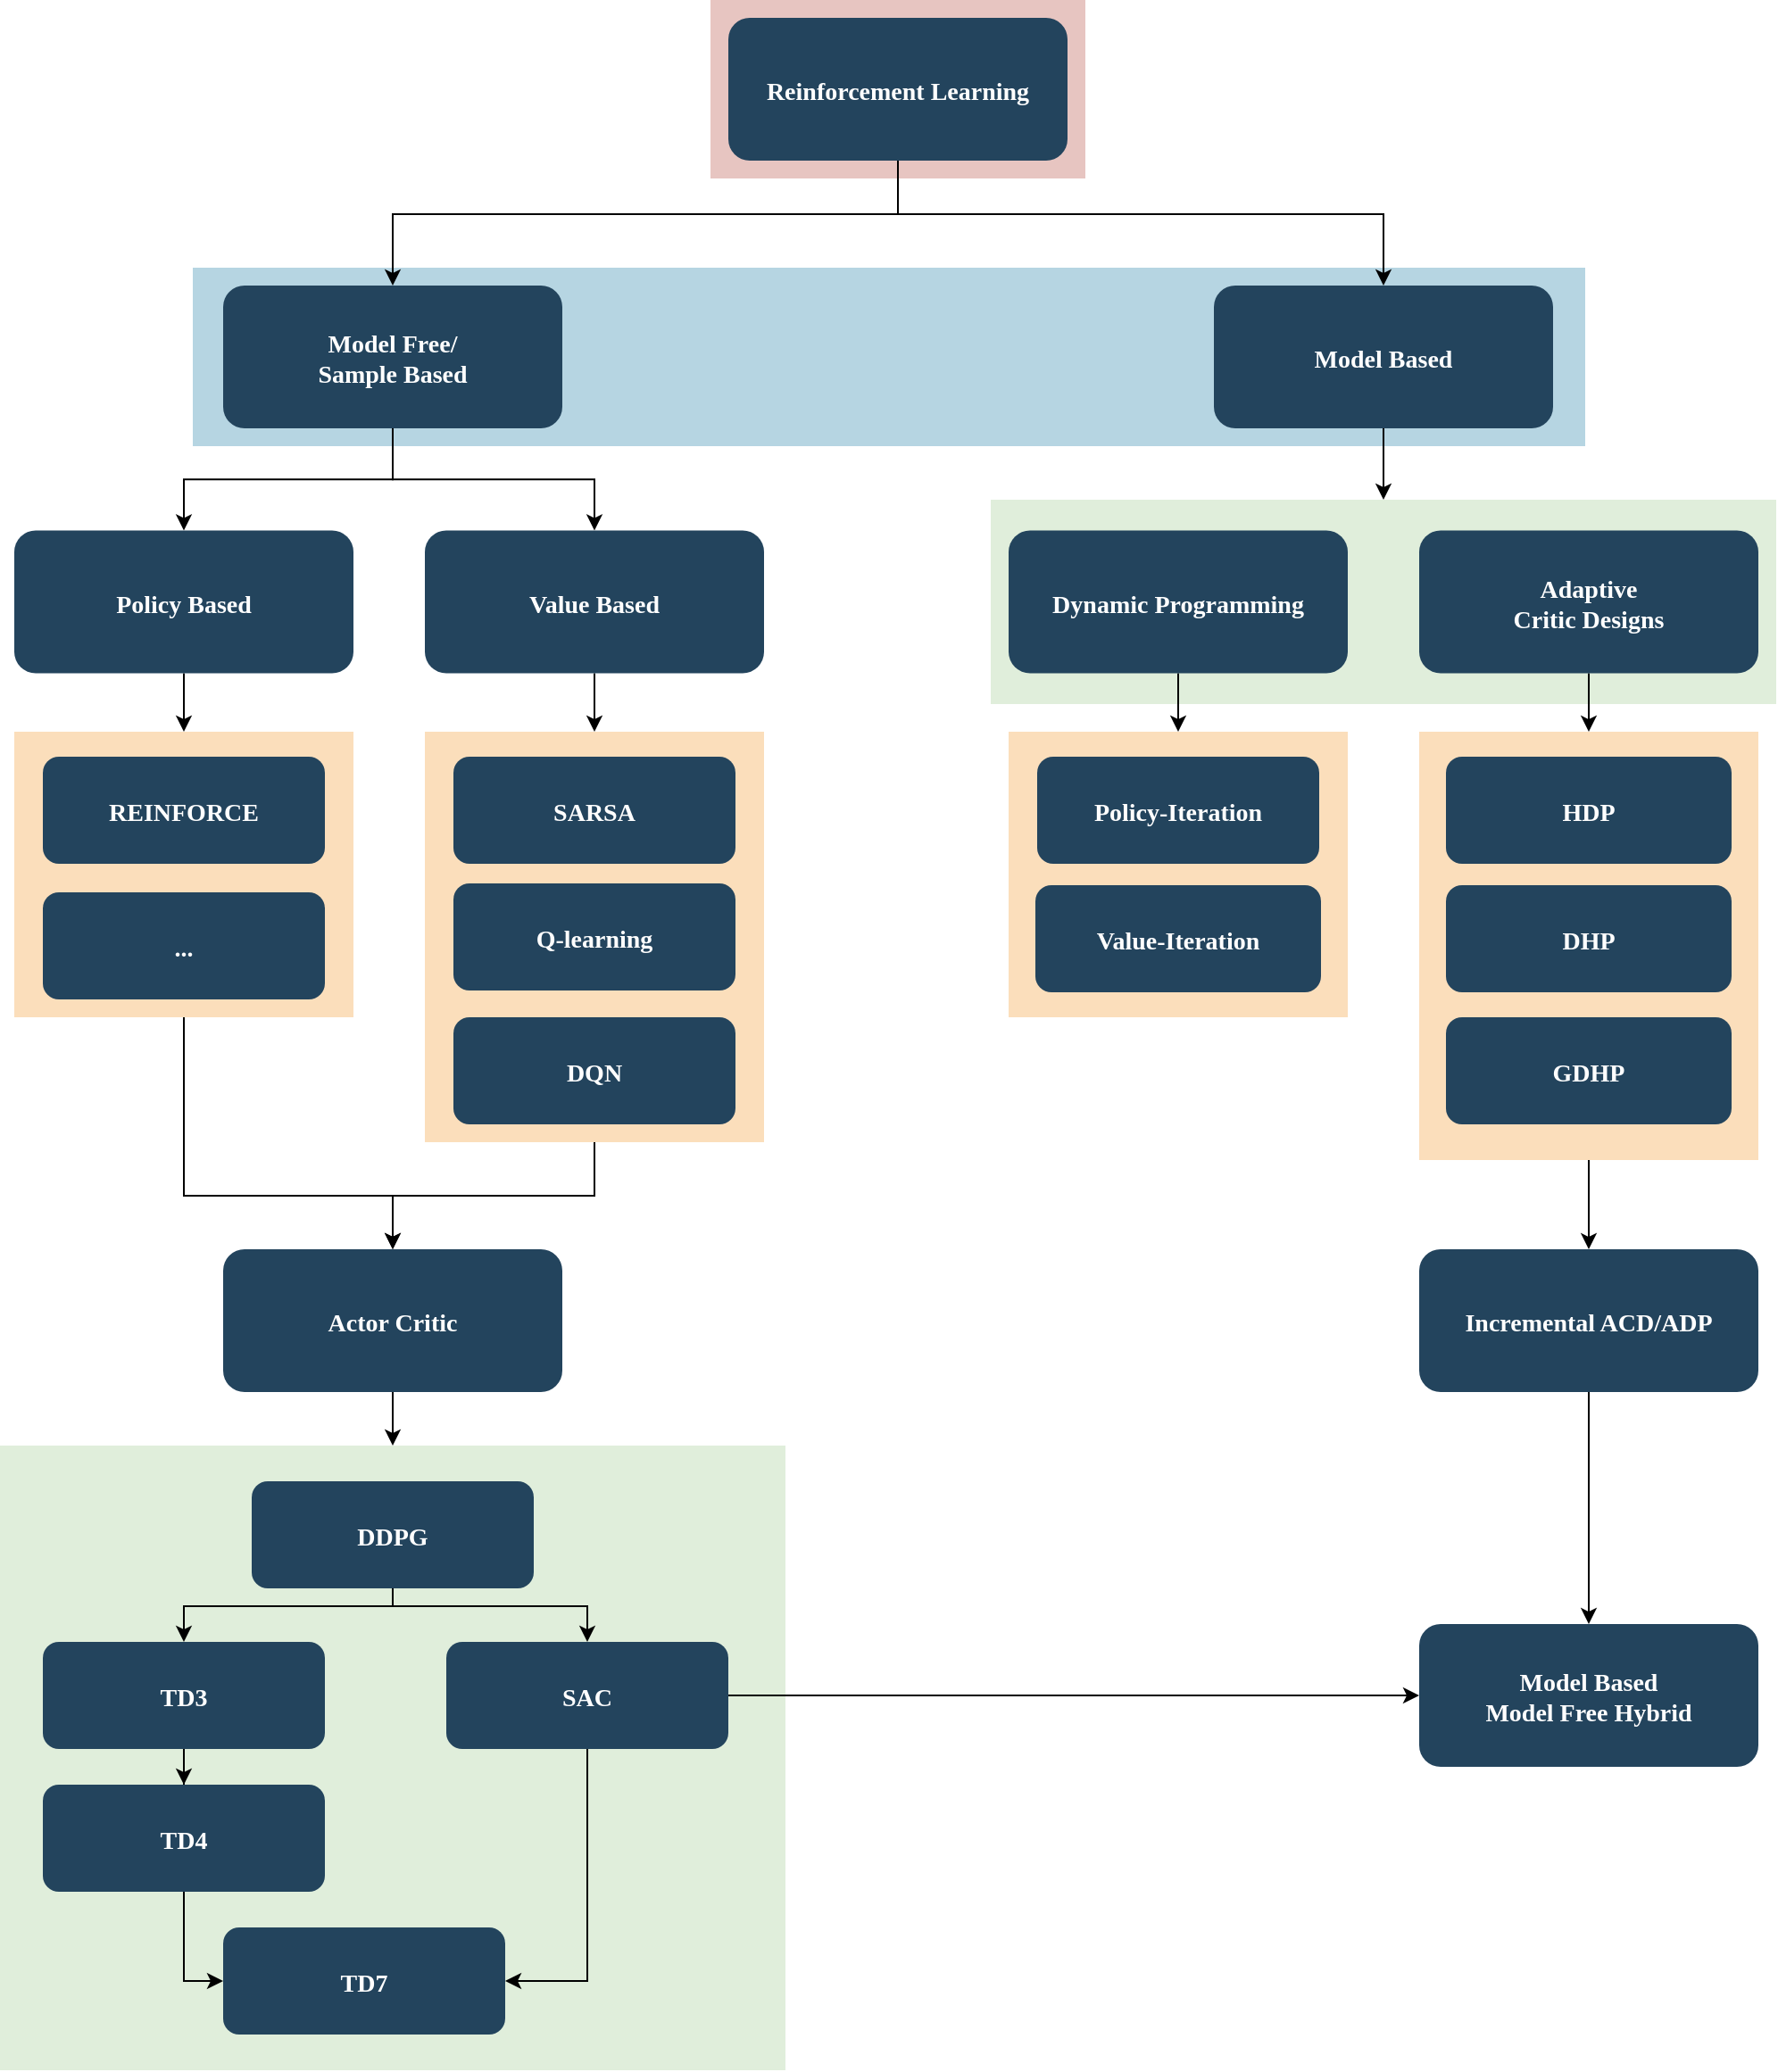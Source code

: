 <mxfile version="23.0.2" type="device">
  <diagram name="Page-1" id="2c0d36ab-eaac-3732-788b-9136903baeff">
    <mxGraphModel dx="1050" dy="717" grid="1" gridSize="10" guides="1" tooltips="1" connect="1" arrows="1" fold="1" page="1" pageScale="1.5" pageWidth="1169" pageHeight="827" background="none" math="0" shadow="0">
      <root>
        <mxCell id="0" />
        <mxCell id="1" parent="0" />
        <mxCell id="oTm5nmwh7l5USbTph1Lh-193" value="" style="fillColor=#D9EAD3;strokeColor=none;gradientColor=none;opacity=80;" parent="1" vertex="1">
          <mxGeometry x="62" y="869.99" width="440" height="350.01" as="geometry" />
        </mxCell>
        <mxCell id="oTm5nmwh7l5USbTph1Lh-190" value="" style="fillColor=#D9EAD3;strokeColor=none;gradientColor=none;opacity=80;" parent="1" vertex="1">
          <mxGeometry x="617" y="340" width="440" height="114.5" as="geometry" />
        </mxCell>
        <mxCell id="oTm5nmwh7l5USbTph1Lh-181" style="edgeStyle=orthogonalEdgeStyle;rounded=0;orthogonalLoop=1;jettySize=auto;html=1;" parent="1" source="oTm5nmwh7l5USbTph1Lh-176" target="oTm5nmwh7l5USbTph1Lh-131" edge="1">
          <mxGeometry relative="1" as="geometry" />
        </mxCell>
        <mxCell id="oTm5nmwh7l5USbTph1Lh-176" value="" style="fillColor=#F2931E;strokeColor=none;opacity=30;" parent="1" vertex="1">
          <mxGeometry x="300" y="470" width="190" height="230" as="geometry" />
        </mxCell>
        <mxCell id="oTm5nmwh7l5USbTph1Lh-159" value="" style="fillColor=#F2931E;strokeColor=none;opacity=30;" parent="1" vertex="1">
          <mxGeometry x="627" y="470" width="190" height="160" as="geometry" />
        </mxCell>
        <mxCell id="oTm5nmwh7l5USbTph1Lh-185" style="edgeStyle=orthogonalEdgeStyle;rounded=0;orthogonalLoop=1;jettySize=auto;html=1;" parent="1" source="oTm5nmwh7l5USbTph1Lh-140" target="oTm5nmwh7l5USbTph1Lh-184" edge="1">
          <mxGeometry relative="1" as="geometry" />
        </mxCell>
        <mxCell id="oTm5nmwh7l5USbTph1Lh-140" value="" style="fillColor=#F2931E;strokeColor=none;opacity=30;" parent="1" vertex="1">
          <mxGeometry x="857" y="470" width="190" height="240" as="geometry" />
        </mxCell>
        <mxCell id="123" value="" style="fillColor=#AE4132;strokeColor=none;opacity=30;" parent="1" vertex="1">
          <mxGeometry x="460" y="60.0" width="210" height="100.0" as="geometry" />
        </mxCell>
        <mxCell id="122" value="" style="fillColor=#10739E;strokeColor=none;opacity=30;" parent="1" vertex="1">
          <mxGeometry x="170" y="210" width="780" height="100" as="geometry" />
        </mxCell>
        <mxCell id="oTm5nmwh7l5USbTph1Lh-153" style="edgeStyle=orthogonalEdgeStyle;rounded=0;orthogonalLoop=1;jettySize=auto;html=1;" parent="1" source="2" target="13" edge="1">
          <mxGeometry relative="1" as="geometry">
            <Array as="points">
              <mxPoint x="565" y="180" />
              <mxPoint x="282" y="180" />
            </Array>
          </mxGeometry>
        </mxCell>
        <mxCell id="oTm5nmwh7l5USbTph1Lh-154" style="edgeStyle=orthogonalEdgeStyle;rounded=0;orthogonalLoop=1;jettySize=auto;html=1;" parent="1" source="2" target="12" edge="1">
          <mxGeometry relative="1" as="geometry">
            <Array as="points">
              <mxPoint x="565" y="180" />
              <mxPoint x="837" y="180" />
            </Array>
          </mxGeometry>
        </mxCell>
        <mxCell id="2" value="Reinforcement Learning" style="rounded=1;fillColor=#23445D;gradientColor=none;strokeColor=none;fontColor=#FFFFFF;fontStyle=1;fontFamily=Tahoma;fontSize=14" parent="1" vertex="1">
          <mxGeometry x="470" y="70" width="190" height="80" as="geometry" />
        </mxCell>
        <mxCell id="oTm5nmwh7l5USbTph1Lh-191" style="edgeStyle=orthogonalEdgeStyle;rounded=0;orthogonalLoop=1;jettySize=auto;html=1;" parent="1" source="12" target="oTm5nmwh7l5USbTph1Lh-190" edge="1">
          <mxGeometry relative="1" as="geometry" />
        </mxCell>
        <mxCell id="12" value="Model Based" style="rounded=1;fillColor=#23445D;gradientColor=none;strokeColor=none;fontColor=#FFFFFF;fontStyle=1;fontFamily=Tahoma;fontSize=14" parent="1" vertex="1">
          <mxGeometry x="742.0" y="220" width="190" height="80" as="geometry" />
        </mxCell>
        <mxCell id="oTm5nmwh7l5USbTph1Lh-151" style="edgeStyle=orthogonalEdgeStyle;rounded=0;orthogonalLoop=1;jettySize=auto;html=1;" parent="1" source="13" target="oTm5nmwh7l5USbTph1Lh-129" edge="1">
          <mxGeometry relative="1" as="geometry" />
        </mxCell>
        <mxCell id="oTm5nmwh7l5USbTph1Lh-152" style="edgeStyle=orthogonalEdgeStyle;rounded=0;orthogonalLoop=1;jettySize=auto;html=1;" parent="1" source="13" target="oTm5nmwh7l5USbTph1Lh-130" edge="1">
          <mxGeometry relative="1" as="geometry" />
        </mxCell>
        <mxCell id="13" value="Model Free/&#xa;Sample Based" style="rounded=1;fillColor=#23445D;gradientColor=none;strokeColor=none;fontColor=#FFFFFF;fontStyle=1;fontFamily=Tahoma;fontSize=14" parent="1" vertex="1">
          <mxGeometry x="187" y="220" width="190" height="80" as="geometry" />
        </mxCell>
        <mxCell id="oTm5nmwh7l5USbTph1Lh-160" style="edgeStyle=orthogonalEdgeStyle;rounded=0;orthogonalLoop=1;jettySize=auto;html=1;entryX=0.5;entryY=0;entryDx=0;entryDy=0;" parent="1" source="oTm5nmwh7l5USbTph1Lh-125" target="oTm5nmwh7l5USbTph1Lh-159" edge="1">
          <mxGeometry relative="1" as="geometry" />
        </mxCell>
        <mxCell id="oTm5nmwh7l5USbTph1Lh-125" value="Dynamic Programming" style="rounded=1;fillColor=#23445D;gradientColor=none;strokeColor=none;fontColor=#FFFFFF;fontStyle=1;fontFamily=Tahoma;fontSize=14" parent="1" vertex="1">
          <mxGeometry x="627.0" y="357.25" width="190" height="80" as="geometry" />
        </mxCell>
        <mxCell id="oTm5nmwh7l5USbTph1Lh-161" style="edgeStyle=orthogonalEdgeStyle;rounded=0;orthogonalLoop=1;jettySize=auto;html=1;entryX=0.5;entryY=0;entryDx=0;entryDy=0;" parent="1" source="oTm5nmwh7l5USbTph1Lh-126" target="oTm5nmwh7l5USbTph1Lh-140" edge="1">
          <mxGeometry relative="1" as="geometry" />
        </mxCell>
        <mxCell id="oTm5nmwh7l5USbTph1Lh-126" value="Adaptive &#xa;Critic Designs" style="rounded=1;fillColor=#23445D;gradientColor=none;strokeColor=none;fontColor=#FFFFFF;fontStyle=1;fontFamily=Tahoma;fontSize=14" parent="1" vertex="1">
          <mxGeometry x="857.0" y="357.25" width="190" height="80" as="geometry" />
        </mxCell>
        <mxCell id="oTm5nmwh7l5USbTph1Lh-179" style="edgeStyle=orthogonalEdgeStyle;rounded=0;orthogonalLoop=1;jettySize=auto;html=1;entryX=0.5;entryY=0;entryDx=0;entryDy=0;" parent="1" source="oTm5nmwh7l5USbTph1Lh-129" target="oTm5nmwh7l5USbTph1Lh-162" edge="1">
          <mxGeometry relative="1" as="geometry" />
        </mxCell>
        <mxCell id="oTm5nmwh7l5USbTph1Lh-129" value="Policy Based" style="rounded=1;fillColor=#23445D;gradientColor=none;strokeColor=none;fontColor=#FFFFFF;fontStyle=1;fontFamily=Tahoma;fontSize=14" parent="1" vertex="1">
          <mxGeometry x="70" y="357.25" width="190" height="80" as="geometry" />
        </mxCell>
        <mxCell id="oTm5nmwh7l5USbTph1Lh-178" style="edgeStyle=orthogonalEdgeStyle;rounded=0;orthogonalLoop=1;jettySize=auto;html=1;entryX=0.5;entryY=0;entryDx=0;entryDy=0;" parent="1" source="oTm5nmwh7l5USbTph1Lh-130" target="oTm5nmwh7l5USbTph1Lh-176" edge="1">
          <mxGeometry relative="1" as="geometry" />
        </mxCell>
        <mxCell id="oTm5nmwh7l5USbTph1Lh-130" value="Value Based" style="rounded=1;fillColor=#23445D;gradientColor=none;strokeColor=none;fontColor=#FFFFFF;fontStyle=1;fontFamily=Tahoma;fontSize=14" parent="1" vertex="1">
          <mxGeometry x="300" y="357.25" width="190" height="80" as="geometry" />
        </mxCell>
        <mxCell id="oTm5nmwh7l5USbTph1Lh-195" style="edgeStyle=orthogonalEdgeStyle;rounded=0;orthogonalLoop=1;jettySize=auto;html=1;" parent="1" source="oTm5nmwh7l5USbTph1Lh-131" target="oTm5nmwh7l5USbTph1Lh-193" edge="1">
          <mxGeometry relative="1" as="geometry" />
        </mxCell>
        <mxCell id="oTm5nmwh7l5USbTph1Lh-131" value="Actor Critic" style="rounded=1;fillColor=#23445D;gradientColor=none;strokeColor=none;fontColor=#FFFFFF;fontStyle=1;fontFamily=Tahoma;fontSize=14" parent="1" vertex="1">
          <mxGeometry x="187" y="760" width="190" height="80" as="geometry" />
        </mxCell>
        <mxCell id="oTm5nmwh7l5USbTph1Lh-134" value="Policy-Iteration" style="rounded=1;fillColor=#23445D;gradientColor=none;strokeColor=none;fontColor=#FFFFFF;fontStyle=1;fontFamily=Tahoma;fontSize=14" parent="1" vertex="1">
          <mxGeometry x="643" y="484" width="158" height="60" as="geometry" />
        </mxCell>
        <mxCell id="oTm5nmwh7l5USbTph1Lh-137" value="Value-Iteration" style="rounded=1;fillColor=#23445D;gradientColor=none;strokeColor=none;fontColor=#FFFFFF;fontStyle=1;fontFamily=Tahoma;fontSize=14" parent="1" vertex="1">
          <mxGeometry x="642" y="556" width="160" height="60" as="geometry" />
        </mxCell>
        <mxCell id="oTm5nmwh7l5USbTph1Lh-142" value="HDP" style="rounded=1;fillColor=#23445D;gradientColor=none;strokeColor=none;fontColor=#FFFFFF;fontStyle=1;fontFamily=Tahoma;fontSize=14" parent="1" vertex="1">
          <mxGeometry x="872" y="484" width="160" height="60" as="geometry" />
        </mxCell>
        <mxCell id="oTm5nmwh7l5USbTph1Lh-144" value="DHP" style="rounded=1;fillColor=#23445D;gradientColor=none;strokeColor=none;fontColor=#FFFFFF;fontStyle=1;fontFamily=Tahoma;fontSize=14" parent="1" vertex="1">
          <mxGeometry x="872" y="556" width="160" height="60" as="geometry" />
        </mxCell>
        <mxCell id="oTm5nmwh7l5USbTph1Lh-148" value="GDHP" style="rounded=1;fillColor=#23445D;gradientColor=none;strokeColor=none;fontColor=#FFFFFF;fontStyle=1;fontFamily=Tahoma;fontSize=14" parent="1" vertex="1">
          <mxGeometry x="872" y="630" width="160" height="60" as="geometry" />
        </mxCell>
        <mxCell id="oTm5nmwh7l5USbTph1Lh-180" style="edgeStyle=orthogonalEdgeStyle;rounded=0;orthogonalLoop=1;jettySize=auto;html=1;" parent="1" source="oTm5nmwh7l5USbTph1Lh-162" target="oTm5nmwh7l5USbTph1Lh-131" edge="1">
          <mxGeometry relative="1" as="geometry">
            <Array as="points">
              <mxPoint x="165" y="730" />
              <mxPoint x="282" y="730" />
            </Array>
          </mxGeometry>
        </mxCell>
        <mxCell id="oTm5nmwh7l5USbTph1Lh-162" value="" style="fillColor=#F2931E;strokeColor=none;opacity=30;" parent="1" vertex="1">
          <mxGeometry x="70" y="470" width="190" height="160" as="geometry" />
        </mxCell>
        <mxCell id="oTm5nmwh7l5USbTph1Lh-163" value="Q-learning" style="rounded=1;fillColor=#23445D;gradientColor=none;strokeColor=none;fontColor=#FFFFFF;fontStyle=1;fontFamily=Tahoma;fontSize=14" parent="1" vertex="1">
          <mxGeometry x="316" y="555" width="158" height="60" as="geometry" />
        </mxCell>
        <mxCell id="oTm5nmwh7l5USbTph1Lh-164" value="SARSA" style="rounded=1;fillColor=#23445D;gradientColor=none;strokeColor=none;fontColor=#FFFFFF;fontStyle=1;fontFamily=Tahoma;fontSize=14" parent="1" vertex="1">
          <mxGeometry x="316" y="484" width="158" height="60" as="geometry" />
        </mxCell>
        <mxCell id="oTm5nmwh7l5USbTph1Lh-166" value="REINFORCE" style="rounded=1;fillColor=#23445D;gradientColor=none;strokeColor=none;fontColor=#FFFFFF;fontStyle=1;fontFamily=Tahoma;fontSize=14" parent="1" vertex="1">
          <mxGeometry x="86" y="484" width="158" height="60" as="geometry" />
        </mxCell>
        <mxCell id="oTm5nmwh7l5USbTph1Lh-168" value="DQN" style="rounded=1;fillColor=#23445D;gradientColor=none;strokeColor=none;fontColor=#FFFFFF;fontStyle=1;fontFamily=Tahoma;fontSize=14" parent="1" vertex="1">
          <mxGeometry x="316" y="630" width="158" height="60" as="geometry" />
        </mxCell>
        <mxCell id="oTm5nmwh7l5USbTph1Lh-170" value="..." style="rounded=1;fillColor=#23445D;gradientColor=none;strokeColor=none;fontColor=#FFFFFF;fontStyle=1;fontFamily=Tahoma;fontSize=14" parent="1" vertex="1">
          <mxGeometry x="86" y="560" width="158" height="60" as="geometry" />
        </mxCell>
        <mxCell id="oTm5nmwh7l5USbTph1Lh-203" style="edgeStyle=orthogonalEdgeStyle;rounded=0;orthogonalLoop=1;jettySize=auto;html=1;" parent="1" source="oTm5nmwh7l5USbTph1Lh-172" target="oTm5nmwh7l5USbTph1Lh-197" edge="1">
          <mxGeometry relative="1" as="geometry" />
        </mxCell>
        <mxCell id="oTm5nmwh7l5USbTph1Lh-172" value="TD3" style="rounded=1;fillColor=#23445D;gradientColor=none;strokeColor=none;fontColor=#FFFFFF;fontStyle=1;fontFamily=Tahoma;fontSize=14" parent="1" vertex="1">
          <mxGeometry x="86" y="980" width="158" height="60" as="geometry" />
        </mxCell>
        <mxCell id="oTm5nmwh7l5USbTph1Lh-200" style="edgeStyle=orthogonalEdgeStyle;rounded=0;orthogonalLoop=1;jettySize=auto;html=1;" parent="1" source="oTm5nmwh7l5USbTph1Lh-173" target="oTm5nmwh7l5USbTph1Lh-186" edge="1">
          <mxGeometry relative="1" as="geometry" />
        </mxCell>
        <mxCell id="14KfNwN6QdUswhJi4jzX-123" style="edgeStyle=orthogonalEdgeStyle;rounded=0;orthogonalLoop=1;jettySize=auto;html=1;entryX=1;entryY=0.5;entryDx=0;entryDy=0;" edge="1" parent="1" source="oTm5nmwh7l5USbTph1Lh-173" target="oTm5nmwh7l5USbTph1Lh-198">
          <mxGeometry relative="1" as="geometry" />
        </mxCell>
        <mxCell id="oTm5nmwh7l5USbTph1Lh-173" value="SAC" style="rounded=1;fillColor=#23445D;gradientColor=none;strokeColor=none;fontColor=#FFFFFF;fontStyle=1;fontFamily=Tahoma;fontSize=14" parent="1" vertex="1">
          <mxGeometry x="312" y="980" width="158" height="60" as="geometry" />
        </mxCell>
        <mxCell id="oTm5nmwh7l5USbTph1Lh-199" style="edgeStyle=orthogonalEdgeStyle;rounded=0;orthogonalLoop=1;jettySize=auto;html=1;" parent="1" source="oTm5nmwh7l5USbTph1Lh-184" target="oTm5nmwh7l5USbTph1Lh-186" edge="1">
          <mxGeometry relative="1" as="geometry" />
        </mxCell>
        <mxCell id="oTm5nmwh7l5USbTph1Lh-184" value="Incremental ACD/ADP" style="rounded=1;fillColor=#23445D;gradientColor=none;strokeColor=none;fontColor=#FFFFFF;fontStyle=1;fontFamily=Tahoma;fontSize=14" parent="1" vertex="1">
          <mxGeometry x="857" y="760" width="190" height="80" as="geometry" />
        </mxCell>
        <mxCell id="oTm5nmwh7l5USbTph1Lh-186" value="Model Based &#xa;Model Free Hybrid" style="rounded=1;fillColor=#23445D;gradientColor=none;strokeColor=none;fontColor=#FFFFFF;fontStyle=1;fontFamily=Tahoma;fontSize=14" parent="1" vertex="1">
          <mxGeometry x="857" y="970" width="190" height="80" as="geometry" />
        </mxCell>
        <mxCell id="oTm5nmwh7l5USbTph1Lh-202" style="edgeStyle=orthogonalEdgeStyle;rounded=0;orthogonalLoop=1;jettySize=auto;html=1;" parent="1" source="oTm5nmwh7l5USbTph1Lh-192" target="oTm5nmwh7l5USbTph1Lh-172" edge="1">
          <mxGeometry relative="1" as="geometry">
            <Array as="points">
              <mxPoint x="282" y="960" />
              <mxPoint x="165" y="960" />
            </Array>
          </mxGeometry>
        </mxCell>
        <mxCell id="oTm5nmwh7l5USbTph1Lh-205" style="edgeStyle=orthogonalEdgeStyle;rounded=0;orthogonalLoop=1;jettySize=auto;html=1;" parent="1" source="oTm5nmwh7l5USbTph1Lh-192" target="oTm5nmwh7l5USbTph1Lh-173" edge="1">
          <mxGeometry relative="1" as="geometry">
            <Array as="points">
              <mxPoint x="282" y="960" />
              <mxPoint x="391" y="960" />
            </Array>
          </mxGeometry>
        </mxCell>
        <mxCell id="oTm5nmwh7l5USbTph1Lh-192" value="DDPG" style="rounded=1;fillColor=#23445D;gradientColor=none;strokeColor=none;fontColor=#FFFFFF;fontStyle=1;fontFamily=Tahoma;fontSize=14" parent="1" vertex="1">
          <mxGeometry x="203" y="890" width="158" height="60" as="geometry" />
        </mxCell>
        <mxCell id="oTm5nmwh7l5USbTph1Lh-204" style="edgeStyle=orthogonalEdgeStyle;rounded=0;orthogonalLoop=1;jettySize=auto;html=1;entryX=0;entryY=0.5;entryDx=0;entryDy=0;" parent="1" source="oTm5nmwh7l5USbTph1Lh-197" target="oTm5nmwh7l5USbTph1Lh-198" edge="1">
          <mxGeometry relative="1" as="geometry" />
        </mxCell>
        <mxCell id="oTm5nmwh7l5USbTph1Lh-197" value="TD4" style="rounded=1;fillColor=#23445D;gradientColor=none;strokeColor=none;fontColor=#FFFFFF;fontStyle=1;fontFamily=Tahoma;fontSize=14" parent="1" vertex="1">
          <mxGeometry x="86" y="1060" width="158" height="60" as="geometry" />
        </mxCell>
        <mxCell id="oTm5nmwh7l5USbTph1Lh-198" value="TD7" style="rounded=1;fillColor=#23445D;gradientColor=none;strokeColor=none;fontColor=#FFFFFF;fontStyle=1;fontFamily=Tahoma;fontSize=14" parent="1" vertex="1">
          <mxGeometry x="187" y="1140" width="158" height="60" as="geometry" />
        </mxCell>
      </root>
    </mxGraphModel>
  </diagram>
</mxfile>
